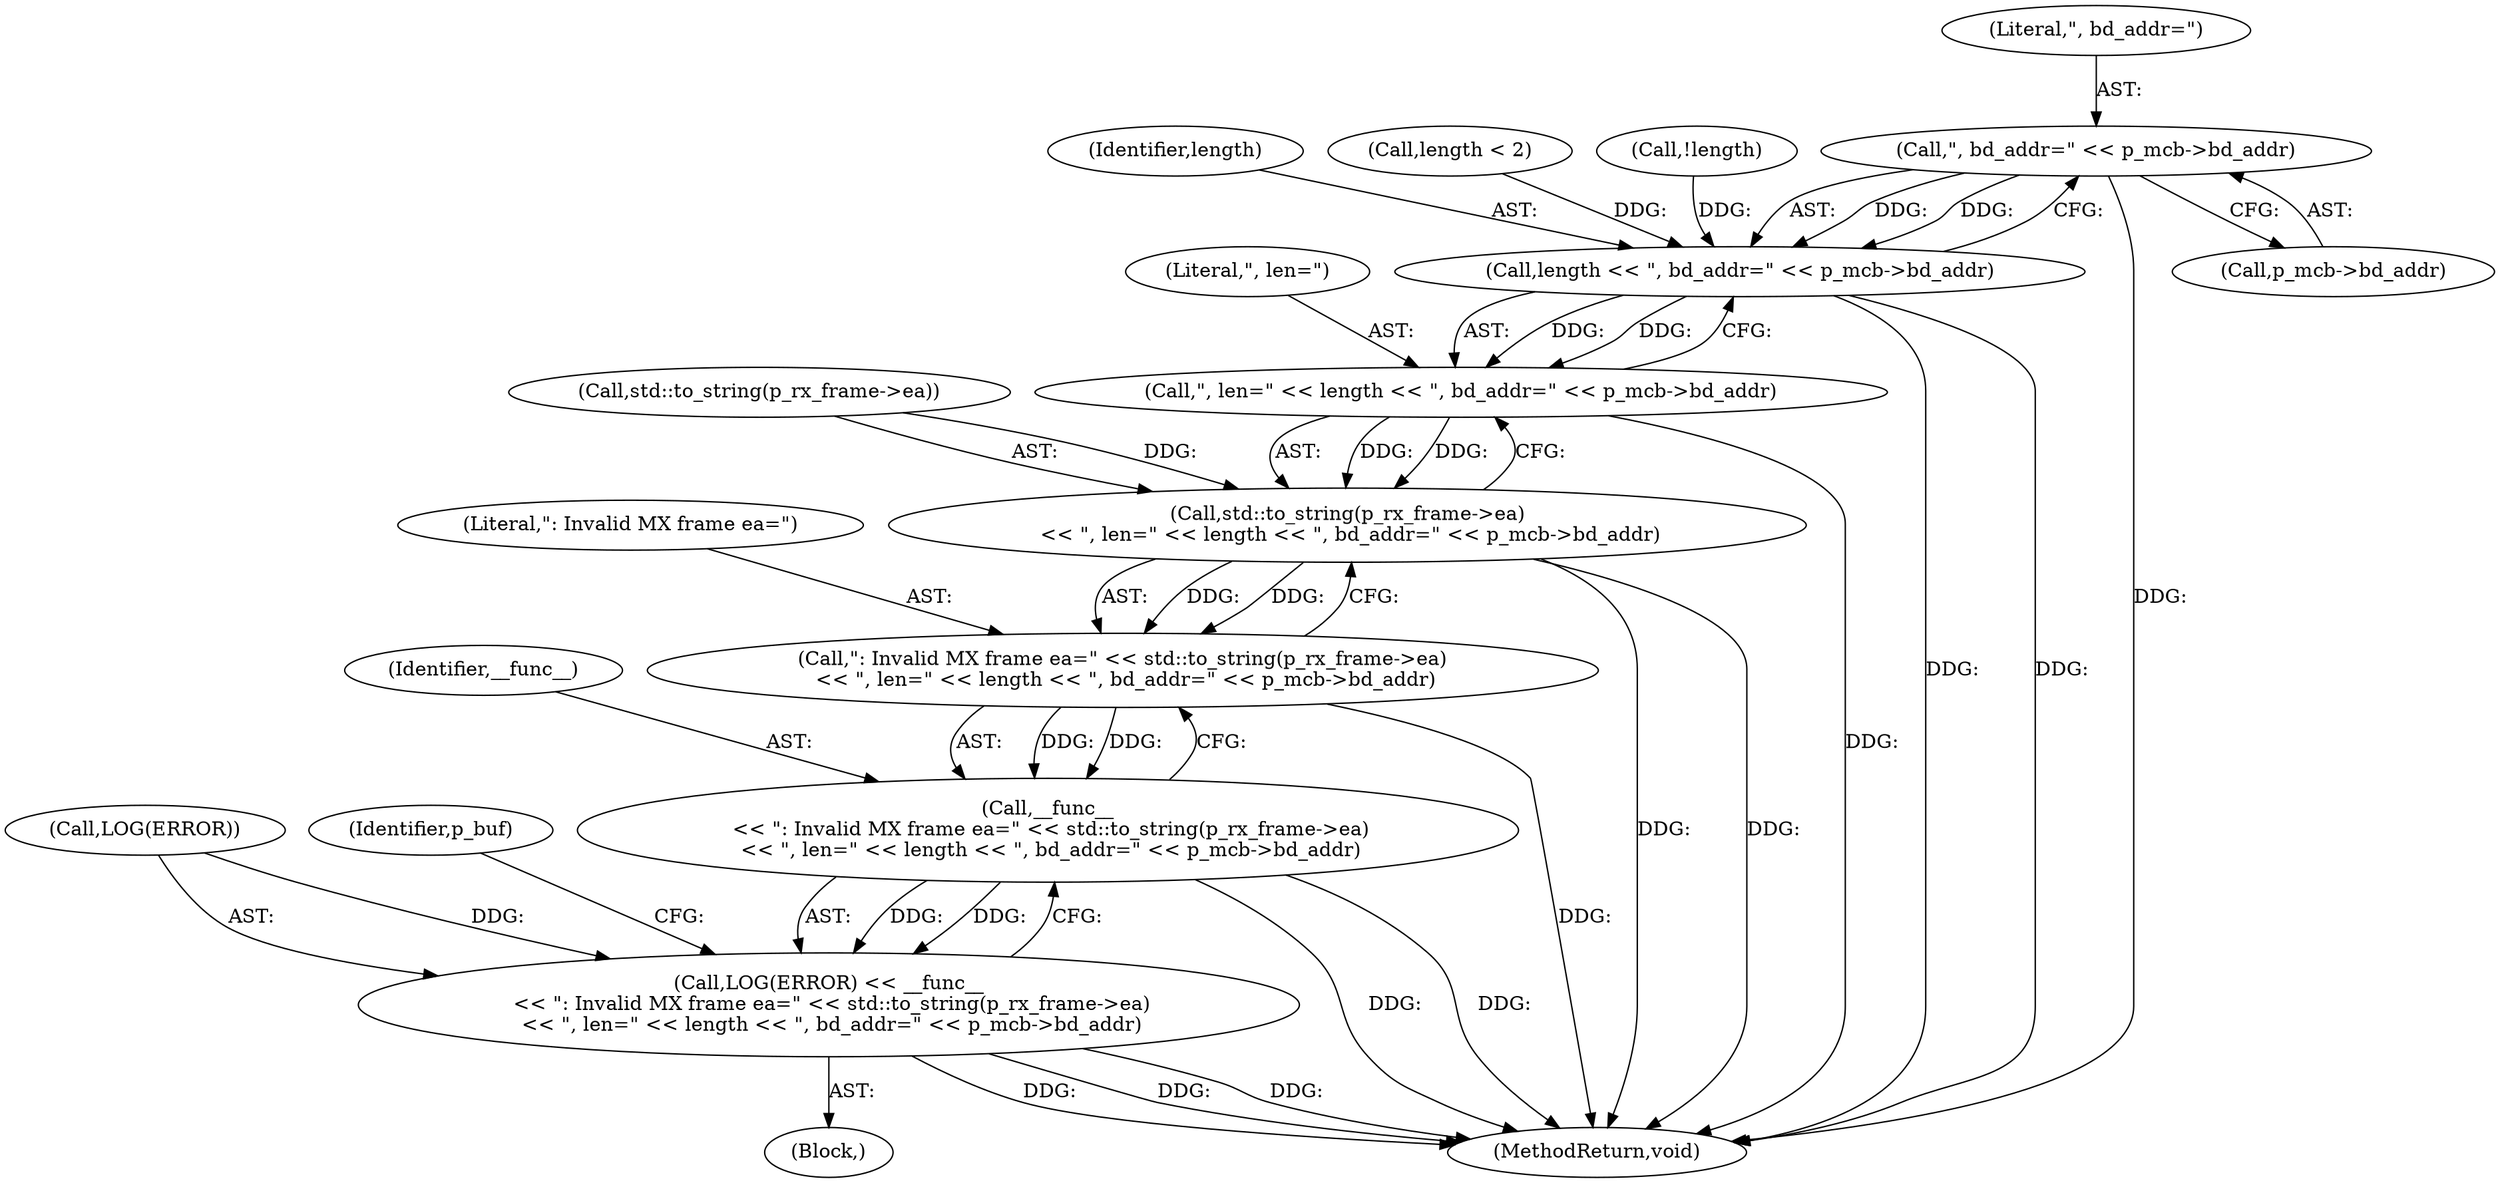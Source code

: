 digraph "0_Android_92a7bf8c44a236607c146240f3c0adc1ae01fedf@pointer" {
"1000205" [label="(Call,\", bd_addr=\" << p_mcb->bd_addr)"];
"1000203" [label="(Call,length << \", bd_addr=\" << p_mcb->bd_addr)"];
"1000201" [label="(Call,\", len=\" << length << \", bd_addr=\" << p_mcb->bd_addr)"];
"1000196" [label="(Call,std::to_string(p_rx_frame->ea)\n << \", len=\" << length << \", bd_addr=\" << p_mcb->bd_addr)"];
"1000194" [label="(Call,\": Invalid MX frame ea=\" << std::to_string(p_rx_frame->ea)\n << \", len=\" << length << \", bd_addr=\" << p_mcb->bd_addr)"];
"1000192" [label="(Call,__func__\n << \": Invalid MX frame ea=\" << std::to_string(p_rx_frame->ea)\n << \", len=\" << length << \", bd_addr=\" << p_mcb->bd_addr)"];
"1000189" [label="(Call,LOG(ERROR) << __func__\n << \": Invalid MX frame ea=\" << std::to_string(p_rx_frame->ea)\n << \", len=\" << length << \", bd_addr=\" << p_mcb->bd_addr)"];
"1000189" [label="(Call,LOG(ERROR) << __func__\n << \": Invalid MX frame ea=\" << std::to_string(p_rx_frame->ea)\n << \", len=\" << length << \", bd_addr=\" << p_mcb->bd_addr)"];
"1000193" [label="(Identifier,__func__)"];
"1000195" [label="(Literal,\": Invalid MX frame ea=\")"];
"1000202" [label="(Literal,\", len=\")"];
"1000203" [label="(Call,length << \", bd_addr=\" << p_mcb->bd_addr)"];
"1000197" [label="(Call,std::to_string(p_rx_frame->ea))"];
"1000190" [label="(Call,LOG(ERROR))"];
"1000205" [label="(Call,\", bd_addr=\" << p_mcb->bd_addr)"];
"1000201" [label="(Call,\", len=\" << length << \", bd_addr=\" << p_mcb->bd_addr)"];
"1000196" [label="(Call,std::to_string(p_rx_frame->ea)\n << \", len=\" << length << \", bd_addr=\" << p_mcb->bd_addr)"];
"1000204" [label="(Identifier,length)"];
"1000211" [label="(Identifier,p_buf)"];
"1001015" [label="(MethodReturn,void)"];
"1000188" [label="(Block,)"];
"1000192" [label="(Call,__func__\n << \": Invalid MX frame ea=\" << std::to_string(p_rx_frame->ea)\n << \", len=\" << length << \", bd_addr=\" << p_mcb->bd_addr)"];
"1000207" [label="(Call,p_mcb->bd_addr)"];
"1000194" [label="(Call,\": Invalid MX frame ea=\" << std::to_string(p_rx_frame->ea)\n << \", len=\" << length << \", bd_addr=\" << p_mcb->bd_addr)"];
"1000136" [label="(Call,length < 2)"];
"1000186" [label="(Call,!length)"];
"1000206" [label="(Literal,\", bd_addr=\")"];
"1000205" -> "1000203"  [label="AST: "];
"1000205" -> "1000207"  [label="CFG: "];
"1000206" -> "1000205"  [label="AST: "];
"1000207" -> "1000205"  [label="AST: "];
"1000203" -> "1000205"  [label="CFG: "];
"1000205" -> "1001015"  [label="DDG: "];
"1000205" -> "1000203"  [label="DDG: "];
"1000205" -> "1000203"  [label="DDG: "];
"1000203" -> "1000201"  [label="AST: "];
"1000204" -> "1000203"  [label="AST: "];
"1000201" -> "1000203"  [label="CFG: "];
"1000203" -> "1001015"  [label="DDG: "];
"1000203" -> "1001015"  [label="DDG: "];
"1000203" -> "1000201"  [label="DDG: "];
"1000203" -> "1000201"  [label="DDG: "];
"1000186" -> "1000203"  [label="DDG: "];
"1000136" -> "1000203"  [label="DDG: "];
"1000201" -> "1000196"  [label="AST: "];
"1000202" -> "1000201"  [label="AST: "];
"1000196" -> "1000201"  [label="CFG: "];
"1000201" -> "1001015"  [label="DDG: "];
"1000201" -> "1000196"  [label="DDG: "];
"1000201" -> "1000196"  [label="DDG: "];
"1000196" -> "1000194"  [label="AST: "];
"1000197" -> "1000196"  [label="AST: "];
"1000194" -> "1000196"  [label="CFG: "];
"1000196" -> "1001015"  [label="DDG: "];
"1000196" -> "1001015"  [label="DDG: "];
"1000196" -> "1000194"  [label="DDG: "];
"1000196" -> "1000194"  [label="DDG: "];
"1000197" -> "1000196"  [label="DDG: "];
"1000194" -> "1000192"  [label="AST: "];
"1000195" -> "1000194"  [label="AST: "];
"1000192" -> "1000194"  [label="CFG: "];
"1000194" -> "1001015"  [label="DDG: "];
"1000194" -> "1000192"  [label="DDG: "];
"1000194" -> "1000192"  [label="DDG: "];
"1000192" -> "1000189"  [label="AST: "];
"1000193" -> "1000192"  [label="AST: "];
"1000189" -> "1000192"  [label="CFG: "];
"1000192" -> "1001015"  [label="DDG: "];
"1000192" -> "1001015"  [label="DDG: "];
"1000192" -> "1000189"  [label="DDG: "];
"1000192" -> "1000189"  [label="DDG: "];
"1000189" -> "1000188"  [label="AST: "];
"1000190" -> "1000189"  [label="AST: "];
"1000211" -> "1000189"  [label="CFG: "];
"1000189" -> "1001015"  [label="DDG: "];
"1000189" -> "1001015"  [label="DDG: "];
"1000189" -> "1001015"  [label="DDG: "];
"1000190" -> "1000189"  [label="DDG: "];
}
